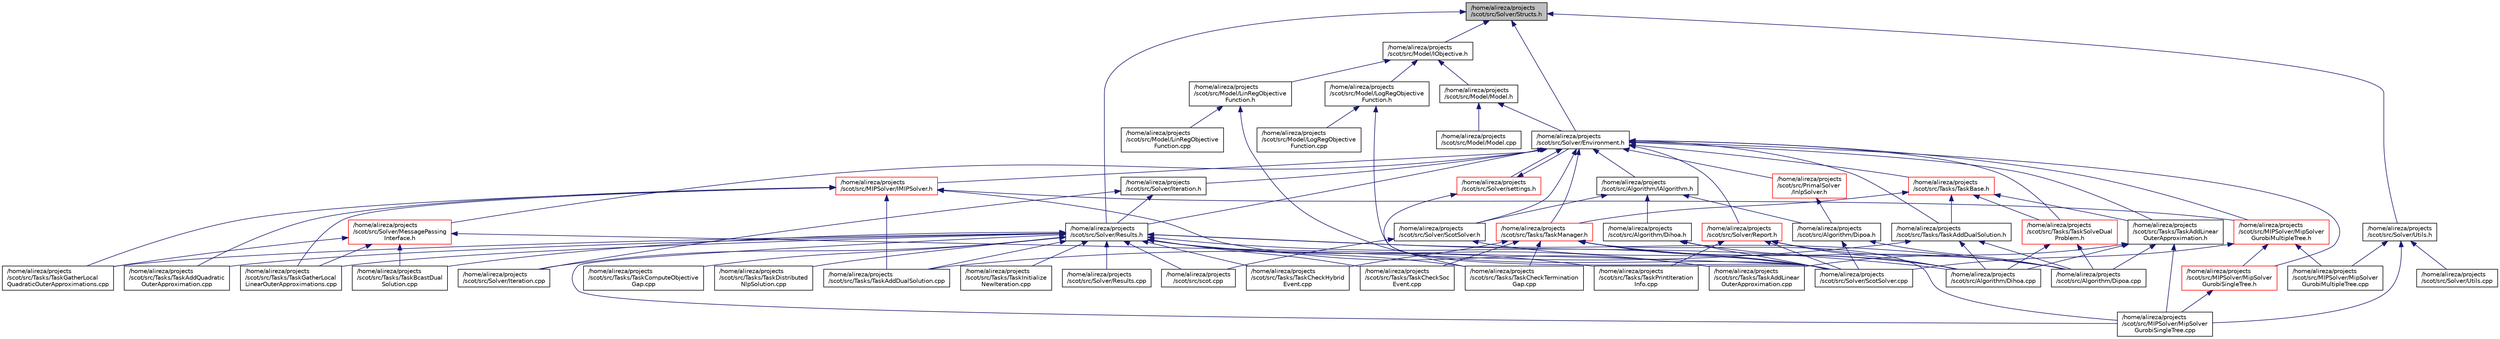 digraph "/home/alireza/projects/scot/src/Solver/Structs.h"
{
 // LATEX_PDF_SIZE
  edge [fontname="Helvetica",fontsize="10",labelfontname="Helvetica",labelfontsize="10"];
  node [fontname="Helvetica",fontsize="10",shape=record];
  Node1 [label="/home/alireza/projects\l/scot/src/Solver/Structs.h",height=0.2,width=0.4,color="black", fillcolor="grey75", style="filled", fontcolor="black",tooltip=" "];
  Node1 -> Node2 [dir="back",color="midnightblue",fontsize="10",style="solid"];
  Node2 [label="/home/alireza/projects\l/scot/src/Model/IObjective.h",height=0.2,width=0.4,color="black", fillcolor="white", style="filled",URL="$IObjective_8h.html",tooltip=" "];
  Node2 -> Node3 [dir="back",color="midnightblue",fontsize="10",style="solid"];
  Node3 [label="/home/alireza/projects\l/scot/src/Model/LinRegObjective\lFunction.h",height=0.2,width=0.4,color="black", fillcolor="white", style="filled",URL="$LinRegObjectiveFunction_8h.html",tooltip=" "];
  Node3 -> Node4 [dir="back",color="midnightblue",fontsize="10",style="solid"];
  Node4 [label="/home/alireza/projects\l/scot/src/Model/LinRegObjective\lFunction.cpp",height=0.2,width=0.4,color="black", fillcolor="white", style="filled",URL="$LinRegObjectiveFunction_8cpp.html",tooltip=" "];
  Node3 -> Node5 [dir="back",color="midnightblue",fontsize="10",style="solid"];
  Node5 [label="/home/alireza/projects\l/scot/src/Solver/ScotSolver.cpp",height=0.2,width=0.4,color="black", fillcolor="white", style="filled",URL="$ScotSolver_8cpp.html",tooltip=" "];
  Node2 -> Node6 [dir="back",color="midnightblue",fontsize="10",style="solid"];
  Node6 [label="/home/alireza/projects\l/scot/src/Model/LogRegObjective\lFunction.h",height=0.2,width=0.4,color="black", fillcolor="white", style="filled",URL="$LogRegObjectiveFunction_8h.html",tooltip=" "];
  Node6 -> Node7 [dir="back",color="midnightblue",fontsize="10",style="solid"];
  Node7 [label="/home/alireza/projects\l/scot/src/Model/LogRegObjective\lFunction.cpp",height=0.2,width=0.4,color="black", fillcolor="white", style="filled",URL="$LogRegObjectiveFunction_8cpp.html",tooltip=" "];
  Node6 -> Node5 [dir="back",color="midnightblue",fontsize="10",style="solid"];
  Node2 -> Node8 [dir="back",color="midnightblue",fontsize="10",style="solid"];
  Node8 [label="/home/alireza/projects\l/scot/src/Model/Model.h",height=0.2,width=0.4,color="black", fillcolor="white", style="filled",URL="$Model_8h.html",tooltip=" "];
  Node8 -> Node9 [dir="back",color="midnightblue",fontsize="10",style="solid"];
  Node9 [label="/home/alireza/projects\l/scot/src/Model/Model.cpp",height=0.2,width=0.4,color="black", fillcolor="white", style="filled",URL="$Model_8cpp.html",tooltip=" "];
  Node8 -> Node10 [dir="back",color="midnightblue",fontsize="10",style="solid"];
  Node10 [label="/home/alireza/projects\l/scot/src/Solver/Environment.h",height=0.2,width=0.4,color="black", fillcolor="white", style="filled",URL="$Environment_8h.html",tooltip=" "];
  Node10 -> Node11 [dir="back",color="midnightblue",fontsize="10",style="solid"];
  Node11 [label="/home/alireza/projects\l/scot/src/Algorithm/IAlgorithm.h",height=0.2,width=0.4,color="black", fillcolor="white", style="filled",URL="$IAlgorithm_8h.html",tooltip=" "];
  Node11 -> Node12 [dir="back",color="midnightblue",fontsize="10",style="solid"];
  Node12 [label="/home/alireza/projects\l/scot/src/Algorithm/Dihoa.h",height=0.2,width=0.4,color="black", fillcolor="white", style="filled",URL="$Dihoa_8h.html",tooltip=" "];
  Node12 -> Node13 [dir="back",color="midnightblue",fontsize="10",style="solid"];
  Node13 [label="/home/alireza/projects\l/scot/src/Algorithm/Dihoa.cpp",height=0.2,width=0.4,color="black", fillcolor="white", style="filled",URL="$Dihoa_8cpp.html",tooltip=" "];
  Node12 -> Node5 [dir="back",color="midnightblue",fontsize="10",style="solid"];
  Node11 -> Node14 [dir="back",color="midnightblue",fontsize="10",style="solid"];
  Node14 [label="/home/alireza/projects\l/scot/src/Algorithm/Dipoa.h",height=0.2,width=0.4,color="black", fillcolor="white", style="filled",URL="$Dipoa_8h.html",tooltip=" "];
  Node14 -> Node15 [dir="back",color="midnightblue",fontsize="10",style="solid"];
  Node15 [label="/home/alireza/projects\l/scot/src/Algorithm/Dipoa.cpp",height=0.2,width=0.4,color="black", fillcolor="white", style="filled",URL="$Dipoa_8cpp.html",tooltip=" "];
  Node14 -> Node5 [dir="back",color="midnightblue",fontsize="10",style="solid"];
  Node11 -> Node16 [dir="back",color="midnightblue",fontsize="10",style="solid"];
  Node16 [label="/home/alireza/projects\l/scot/src/Solver/ScotSolver.h",height=0.2,width=0.4,color="black", fillcolor="white", style="filled",URL="$ScotSolver_8h.html",tooltip=" "];
  Node16 -> Node17 [dir="back",color="midnightblue",fontsize="10",style="solid"];
  Node17 [label="/home/alireza/projects\l/scot/src/scot.cpp",height=0.2,width=0.4,color="black", fillcolor="white", style="filled",URL="$scot_8cpp.html",tooltip="main file of the project"];
  Node16 -> Node5 [dir="back",color="midnightblue",fontsize="10",style="solid"];
  Node10 -> Node18 [dir="back",color="midnightblue",fontsize="10",style="solid"];
  Node18 [label="/home/alireza/projects\l/scot/src/MIPSolver/IMIPSolver.h",height=0.2,width=0.4,color="red", fillcolor="white", style="filled",URL="$IMIPSolver_8h.html",tooltip=" "];
  Node18 -> Node19 [dir="back",color="midnightblue",fontsize="10",style="solid"];
  Node19 [label="/home/alireza/projects\l/scot/src/MIPSolver/MipSolver\lGurobiMultipleTree.h",height=0.2,width=0.4,color="red", fillcolor="white", style="filled",URL="$MipSolverGurobiMultipleTree_8h.html",tooltip=" "];
  Node19 -> Node20 [dir="back",color="midnightblue",fontsize="10",style="solid"];
  Node20 [label="/home/alireza/projects\l/scot/src/MIPSolver/MipSolver\lGurobiMultipleTree.cpp",height=0.2,width=0.4,color="black", fillcolor="white", style="filled",URL="$MipSolverGurobiMultipleTree_8cpp.html",tooltip=" "];
  Node19 -> Node21 [dir="back",color="midnightblue",fontsize="10",style="solid"];
  Node21 [label="/home/alireza/projects\l/scot/src/MIPSolver/MipSolver\lGurobiSingleTree.h",height=0.2,width=0.4,color="red", fillcolor="white", style="filled",URL="$MipSolverGurobiSingleTree_8h.html",tooltip=" "];
  Node21 -> Node22 [dir="back",color="midnightblue",fontsize="10",style="solid"];
  Node22 [label="/home/alireza/projects\l/scot/src/MIPSolver/MipSolver\lGurobiSingleTree.cpp",height=0.2,width=0.4,color="black", fillcolor="white", style="filled",URL="$MipSolverGurobiSingleTree_8cpp.html",tooltip=" "];
  Node19 -> Node5 [dir="back",color="midnightblue",fontsize="10",style="solid"];
  Node18 -> Node26 [dir="back",color="midnightblue",fontsize="10",style="solid"];
  Node26 [label="/home/alireza/projects\l/scot/src/Tasks/TaskAddDualSolution.cpp",height=0.2,width=0.4,color="black", fillcolor="white", style="filled",URL="$TaskAddDualSolution_8cpp.html",tooltip=" "];
  Node18 -> Node27 [dir="back",color="midnightblue",fontsize="10",style="solid"];
  Node27 [label="/home/alireza/projects\l/scot/src/Tasks/TaskAddLinear\lOuterApproximation.cpp",height=0.2,width=0.4,color="black", fillcolor="white", style="filled",URL="$TaskAddLinearOuterApproximation_8cpp.html",tooltip=" "];
  Node18 -> Node28 [dir="back",color="midnightblue",fontsize="10",style="solid"];
  Node28 [label="/home/alireza/projects\l/scot/src/Tasks/TaskAddQuadratic\lOuterApproximation.cpp",height=0.2,width=0.4,color="black", fillcolor="white", style="filled",URL="$TaskAddQuadraticOuterApproximation_8cpp.html",tooltip=" "];
  Node18 -> Node29 [dir="back",color="midnightblue",fontsize="10",style="solid"];
  Node29 [label="/home/alireza/projects\l/scot/src/Tasks/TaskGatherLocal\lLinearOuterApproximations.cpp",height=0.2,width=0.4,color="black", fillcolor="white", style="filled",URL="$TaskGatherLocalLinearOuterApproximations_8cpp.html",tooltip=" "];
  Node18 -> Node30 [dir="back",color="midnightblue",fontsize="10",style="solid"];
  Node30 [label="/home/alireza/projects\l/scot/src/Tasks/TaskGatherLocal\lQuadraticOuterApproximations.cpp",height=0.2,width=0.4,color="black", fillcolor="white", style="filled",URL="$TaskGatherLocalQuadraticOuterApproximations_8cpp.html",tooltip=" "];
  Node10 -> Node19 [dir="back",color="midnightblue",fontsize="10",style="solid"];
  Node10 -> Node21 [dir="back",color="midnightblue",fontsize="10",style="solid"];
  Node10 -> Node33 [dir="back",color="midnightblue",fontsize="10",style="solid"];
  Node33 [label="/home/alireza/projects\l/scot/src/PrimalSolver\l/InlpSolver.h",height=0.2,width=0.4,color="red", fillcolor="white", style="filled",URL="$InlpSolver_8h.html",tooltip=" "];
  Node33 -> Node14 [dir="back",color="midnightblue",fontsize="10",style="solid"];
  Node10 -> Node39 [dir="back",color="midnightblue",fontsize="10",style="solid"];
  Node39 [label="/home/alireza/projects\l/scot/src/Solver/Iteration.h",height=0.2,width=0.4,color="black", fillcolor="white", style="filled",URL="$Iteration_8h.html",tooltip=" "];
  Node39 -> Node40 [dir="back",color="midnightblue",fontsize="10",style="solid"];
  Node40 [label="/home/alireza/projects\l/scot/src/Solver/Iteration.cpp",height=0.2,width=0.4,color="black", fillcolor="white", style="filled",URL="$Iteration_8cpp.html",tooltip=" "];
  Node39 -> Node41 [dir="back",color="midnightblue",fontsize="10",style="solid"];
  Node41 [label="/home/alireza/projects\l/scot/src/Solver/Results.h",height=0.2,width=0.4,color="black", fillcolor="white", style="filled",URL="$Results_8h.html",tooltip=" "];
  Node41 -> Node13 [dir="back",color="midnightblue",fontsize="10",style="solid"];
  Node41 -> Node15 [dir="back",color="midnightblue",fontsize="10",style="solid"];
  Node41 -> Node22 [dir="back",color="midnightblue",fontsize="10",style="solid"];
  Node41 -> Node17 [dir="back",color="midnightblue",fontsize="10",style="solid"];
  Node41 -> Node40 [dir="back",color="midnightblue",fontsize="10",style="solid"];
  Node41 -> Node42 [dir="back",color="midnightblue",fontsize="10",style="solid"];
  Node42 [label="/home/alireza/projects\l/scot/src/Solver/Results.cpp",height=0.2,width=0.4,color="black", fillcolor="white", style="filled",URL="$Results_8cpp.html",tooltip=" "];
  Node41 -> Node5 [dir="back",color="midnightblue",fontsize="10",style="solid"];
  Node41 -> Node26 [dir="back",color="midnightblue",fontsize="10",style="solid"];
  Node41 -> Node27 [dir="back",color="midnightblue",fontsize="10",style="solid"];
  Node41 -> Node28 [dir="back",color="midnightblue",fontsize="10",style="solid"];
  Node41 -> Node43 [dir="back",color="midnightblue",fontsize="10",style="solid"];
  Node43 [label="/home/alireza/projects\l/scot/src/Tasks/TaskBcastDual\lSolution.cpp",height=0.2,width=0.4,color="black", fillcolor="white", style="filled",URL="$TaskBcastDualSolution_8cpp.html",tooltip=" "];
  Node41 -> Node38 [dir="back",color="midnightblue",fontsize="10",style="solid"];
  Node38 [label="/home/alireza/projects\l/scot/src/Tasks/TaskCheckHybrid\lEvent.cpp",height=0.2,width=0.4,color="black", fillcolor="white", style="filled",URL="$TaskCheckHybridEvent_8cpp.html",tooltip=" "];
  Node41 -> Node44 [dir="back",color="midnightblue",fontsize="10",style="solid"];
  Node44 [label="/home/alireza/projects\l/scot/src/Tasks/TaskCheckSoc\lEvent.cpp",height=0.2,width=0.4,color="black", fillcolor="white", style="filled",URL="$TaskCheckSocEvent_8cpp.html",tooltip=" "];
  Node41 -> Node45 [dir="back",color="midnightblue",fontsize="10",style="solid"];
  Node45 [label="/home/alireza/projects\l/scot/src/Tasks/TaskCheckTermination\lGap.cpp",height=0.2,width=0.4,color="black", fillcolor="white", style="filled",URL="$TaskCheckTerminationGap_8cpp.html",tooltip=" "];
  Node41 -> Node46 [dir="back",color="midnightblue",fontsize="10",style="solid"];
  Node46 [label="/home/alireza/projects\l/scot/src/Tasks/TaskComputeObjective\lGap.cpp",height=0.2,width=0.4,color="black", fillcolor="white", style="filled",URL="$TaskComputeObjectiveGap_8cpp.html",tooltip=" "];
  Node41 -> Node36 [dir="back",color="midnightblue",fontsize="10",style="solid"];
  Node36 [label="/home/alireza/projects\l/scot/src/Tasks/TaskDistributed\lNlpSolution.cpp",height=0.2,width=0.4,color="black", fillcolor="white", style="filled",URL="$TaskDistributedNlpSolution_8cpp.html",tooltip=" "];
  Node41 -> Node29 [dir="back",color="midnightblue",fontsize="10",style="solid"];
  Node41 -> Node30 [dir="back",color="midnightblue",fontsize="10",style="solid"];
  Node41 -> Node47 [dir="back",color="midnightblue",fontsize="10",style="solid"];
  Node47 [label="/home/alireza/projects\l/scot/src/Tasks/TaskInitialize\lNewIteration.cpp",height=0.2,width=0.4,color="black", fillcolor="white", style="filled",URL="$TaskInitializeNewIteration_8cpp.html",tooltip=" "];
  Node41 -> Node48 [dir="back",color="midnightblue",fontsize="10",style="solid"];
  Node48 [label="/home/alireza/projects\l/scot/src/Tasks/TaskPrintIteration\lInfo.cpp",height=0.2,width=0.4,color="black", fillcolor="white", style="filled",URL="$TaskPrintIterationInfo_8cpp.html",tooltip=" "];
  Node10 -> Node49 [dir="back",color="midnightblue",fontsize="10",style="solid"];
  Node49 [label="/home/alireza/projects\l/scot/src/Solver/MessagePassing\lInterface.h",height=0.2,width=0.4,color="red", fillcolor="white", style="filled",URL="$MessagePassingInterface_8h.html",tooltip=" "];
  Node49 -> Node5 [dir="back",color="midnightblue",fontsize="10",style="solid"];
  Node49 -> Node43 [dir="back",color="midnightblue",fontsize="10",style="solid"];
  Node49 -> Node29 [dir="back",color="midnightblue",fontsize="10",style="solid"];
  Node49 -> Node30 [dir="back",color="midnightblue",fontsize="10",style="solid"];
  Node10 -> Node51 [dir="back",color="midnightblue",fontsize="10",style="solid"];
  Node51 [label="/home/alireza/projects\l/scot/src/Solver/Report.h",height=0.2,width=0.4,color="red", fillcolor="white", style="filled",URL="$Report_8h.html",tooltip=" "];
  Node51 -> Node13 [dir="back",color="midnightblue",fontsize="10",style="solid"];
  Node51 -> Node15 [dir="back",color="midnightblue",fontsize="10",style="solid"];
  Node51 -> Node5 [dir="back",color="midnightblue",fontsize="10",style="solid"];
  Node51 -> Node48 [dir="back",color="midnightblue",fontsize="10",style="solid"];
  Node10 -> Node41 [dir="back",color="midnightblue",fontsize="10",style="solid"];
  Node10 -> Node16 [dir="back",color="midnightblue",fontsize="10",style="solid"];
  Node10 -> Node53 [dir="back",color="midnightblue",fontsize="10",style="solid"];
  Node53 [label="/home/alireza/projects\l/scot/src/Solver/settings.h",height=0.2,width=0.4,color="red", fillcolor="white", style="filled",URL="$settings_8h.html",tooltip=" "];
  Node53 -> Node10 [dir="back",color="midnightblue",fontsize="10",style="solid"];
  Node53 -> Node45 [dir="back",color="midnightblue",fontsize="10",style="solid"];
  Node10 -> Node55 [dir="back",color="midnightblue",fontsize="10",style="solid"];
  Node55 [label="/home/alireza/projects\l/scot/src/Tasks/TaskAddDualSolution.h",height=0.2,width=0.4,color="black", fillcolor="white", style="filled",URL="$TaskAddDualSolution_8h.html",tooltip=" "];
  Node55 -> Node13 [dir="back",color="midnightblue",fontsize="10",style="solid"];
  Node55 -> Node15 [dir="back",color="midnightblue",fontsize="10",style="solid"];
  Node55 -> Node26 [dir="back",color="midnightblue",fontsize="10",style="solid"];
  Node10 -> Node56 [dir="back",color="midnightblue",fontsize="10",style="solid"];
  Node56 [label="/home/alireza/projects\l/scot/src/Tasks/TaskAddLinear\lOuterApproximation.h",height=0.2,width=0.4,color="black", fillcolor="white", style="filled",URL="$TaskAddLinearOuterApproximation_8h.html",tooltip=" "];
  Node56 -> Node13 [dir="back",color="midnightblue",fontsize="10",style="solid"];
  Node56 -> Node15 [dir="back",color="midnightblue",fontsize="10",style="solid"];
  Node56 -> Node22 [dir="back",color="midnightblue",fontsize="10",style="solid"];
  Node56 -> Node27 [dir="back",color="midnightblue",fontsize="10",style="solid"];
  Node10 -> Node57 [dir="back",color="midnightblue",fontsize="10",style="solid"];
  Node57 [label="/home/alireza/projects\l/scot/src/Tasks/TaskBase.h",height=0.2,width=0.4,color="red", fillcolor="white", style="filled",URL="$TaskBase_8h.html",tooltip=" "];
  Node57 -> Node55 [dir="back",color="midnightblue",fontsize="10",style="solid"];
  Node57 -> Node56 [dir="back",color="midnightblue",fontsize="10",style="solid"];
  Node57 -> Node72 [dir="back",color="midnightblue",fontsize="10",style="solid"];
  Node72 [label="/home/alireza/projects\l/scot/src/Tasks/TaskManager.h",height=0.2,width=0.4,color="red", fillcolor="white", style="filled",URL="$TaskManager_8h.html",tooltip=" "];
  Node72 -> Node13 [dir="back",color="midnightblue",fontsize="10",style="solid"];
  Node72 -> Node15 [dir="back",color="midnightblue",fontsize="10",style="solid"];
  Node72 -> Node22 [dir="back",color="midnightblue",fontsize="10",style="solid"];
  Node72 -> Node5 [dir="back",color="midnightblue",fontsize="10",style="solid"];
  Node72 -> Node38 [dir="back",color="midnightblue",fontsize="10",style="solid"];
  Node72 -> Node44 [dir="back",color="midnightblue",fontsize="10",style="solid"];
  Node72 -> Node45 [dir="back",color="midnightblue",fontsize="10",style="solid"];
  Node57 -> Node75 [dir="back",color="midnightblue",fontsize="10",style="solid"];
  Node75 [label="/home/alireza/projects\l/scot/src/Tasks/TaskSolveDual\lProblem.h",height=0.2,width=0.4,color="red", fillcolor="white", style="filled",URL="$TaskSolveDualProblem_8h.html",tooltip=" "];
  Node75 -> Node13 [dir="back",color="midnightblue",fontsize="10",style="solid"];
  Node75 -> Node15 [dir="back",color="midnightblue",fontsize="10",style="solid"];
  Node10 -> Node72 [dir="back",color="midnightblue",fontsize="10",style="solid"];
  Node10 -> Node75 [dir="back",color="midnightblue",fontsize="10",style="solid"];
  Node1 -> Node10 [dir="back",color="midnightblue",fontsize="10",style="solid"];
  Node1 -> Node41 [dir="back",color="midnightblue",fontsize="10",style="solid"];
  Node1 -> Node77 [dir="back",color="midnightblue",fontsize="10",style="solid"];
  Node77 [label="/home/alireza/projects\l/scot/src/Solver/Utils.h",height=0.2,width=0.4,color="black", fillcolor="white", style="filled",URL="$Utils_8h.html",tooltip=" "];
  Node77 -> Node20 [dir="back",color="midnightblue",fontsize="10",style="solid"];
  Node77 -> Node22 [dir="back",color="midnightblue",fontsize="10",style="solid"];
  Node77 -> Node78 [dir="back",color="midnightblue",fontsize="10",style="solid"];
  Node78 [label="/home/alireza/projects\l/scot/src/Solver/Utils.cpp",height=0.2,width=0.4,color="black", fillcolor="white", style="filled",URL="$Utils_8cpp.html",tooltip=" "];
}
